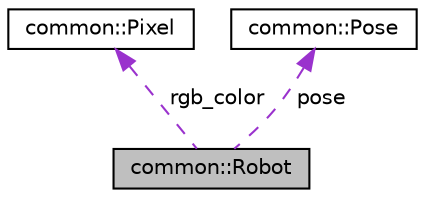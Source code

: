 digraph "common::Robot"
{
  edge [fontname="Helvetica",fontsize="10",labelfontname="Helvetica",labelfontsize="10"];
  node [fontname="Helvetica",fontsize="10",shape=record];
  Node1 [label="common::Robot",height=0.2,width=0.4,color="black", fillcolor="grey75", style="filled", fontcolor="black"];
  Node2 -> Node1 [dir="back",color="darkorchid3",fontsize="10",style="dashed",label=" rgb_color" ,fontname="Helvetica"];
  Node2 [label="common::Pixel",height=0.2,width=0.4,color="black", fillcolor="white", style="filled",URL="$d7/ded/structcommon_1_1Pixel.html"];
  Node3 -> Node1 [dir="back",color="darkorchid3",fontsize="10",style="dashed",label=" pose" ,fontname="Helvetica"];
  Node3 [label="common::Pose",height=0.2,width=0.4,color="black", fillcolor="white", style="filled",URL="$de/d75/structcommon_1_1Pose.html"];
}
